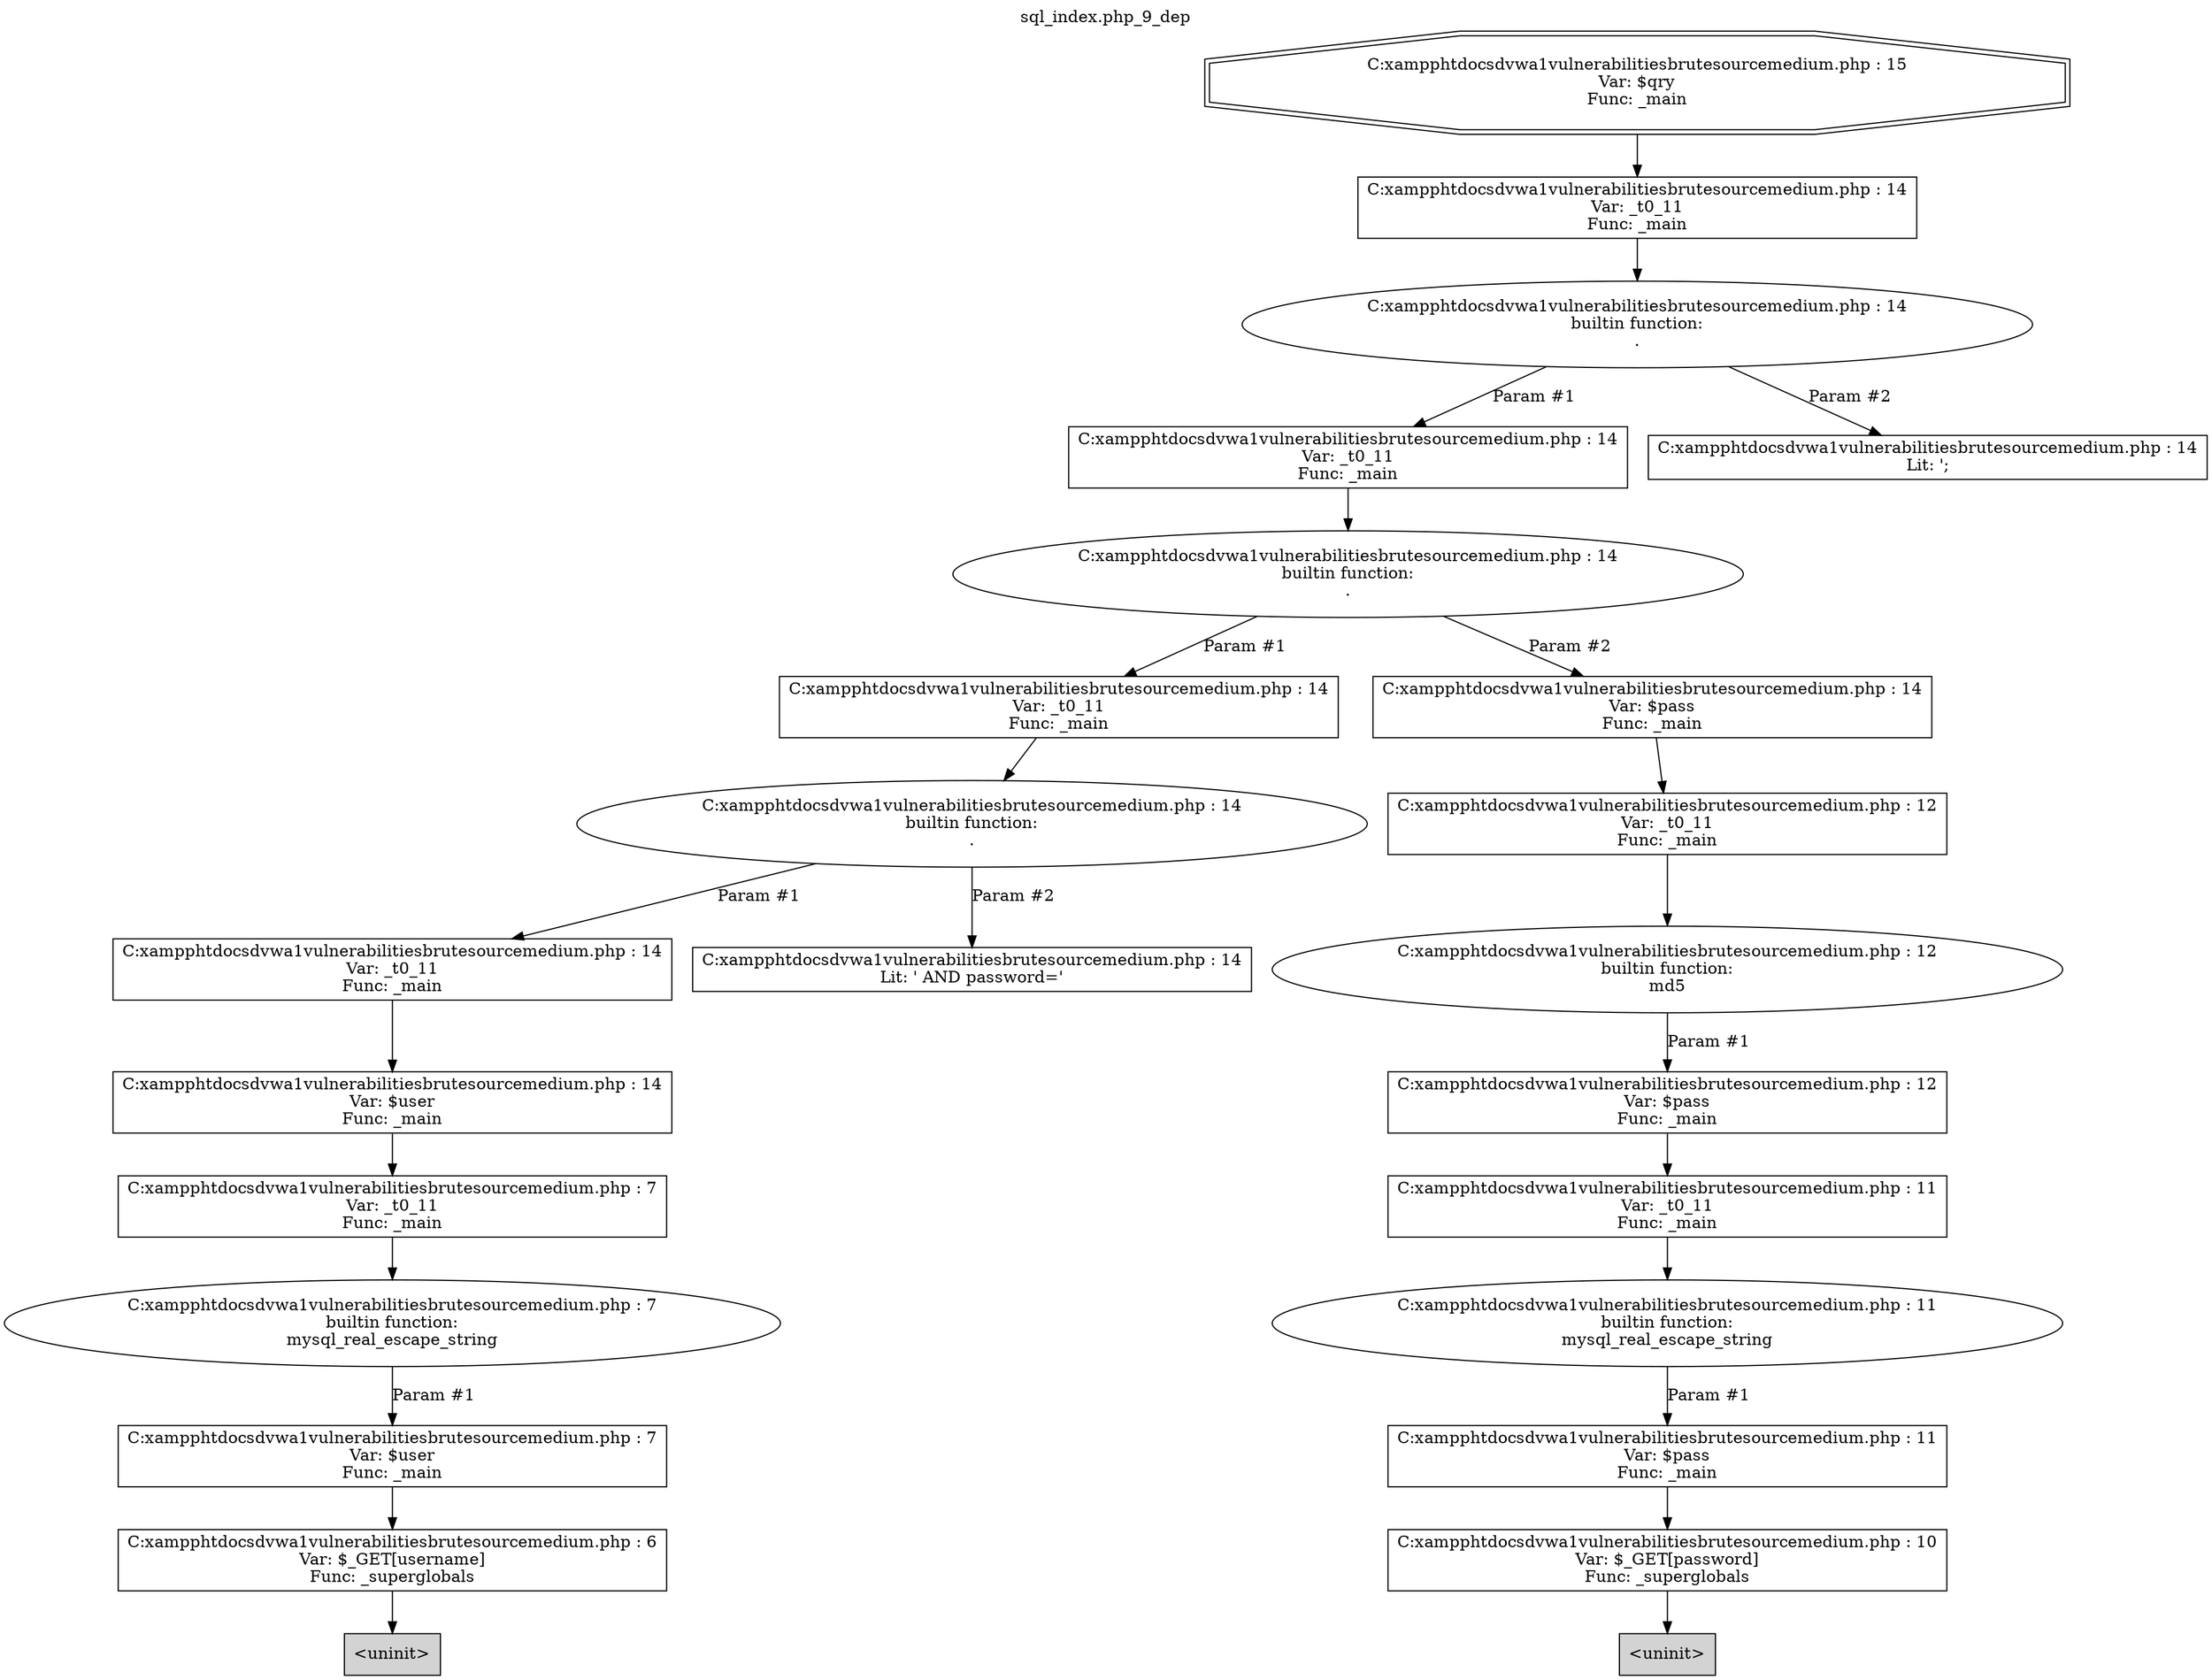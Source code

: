 digraph cfg {
  label="sql_index.php_9_dep";
  labelloc=t;
  n1 [shape=doubleoctagon, label="C:\xampp\htdocs\dvwa1\vulnerabilities\brute\source\medium.php : 15\nVar: $qry\nFunc: _main\n"];
  n2 [shape=box, label="C:\xampp\htdocs\dvwa1\vulnerabilities\brute\source\medium.php : 14\nVar: _t0_11\nFunc: _main\n"];
  n3 [shape=ellipse, label="C:\xampp\htdocs\dvwa1\vulnerabilities\brute\source\medium.php : 14\nbuiltin function:\n.\n"];
  n4 [shape=box, label="C:\xampp\htdocs\dvwa1\vulnerabilities\brute\source\medium.php : 14\nVar: _t0_11\nFunc: _main\n"];
  n5 [shape=ellipse, label="C:\xampp\htdocs\dvwa1\vulnerabilities\brute\source\medium.php : 14\nbuiltin function:\n.\n"];
  n6 [shape=box, label="C:\xampp\htdocs\dvwa1\vulnerabilities\brute\source\medium.php : 14\nVar: _t0_11\nFunc: _main\n"];
  n7 [shape=ellipse, label="C:\xampp\htdocs\dvwa1\vulnerabilities\brute\source\medium.php : 14\nbuiltin function:\n.\n"];
  n8 [shape=box, label="C:\xampp\htdocs\dvwa1\vulnerabilities\brute\source\medium.php : 14\nVar: _t0_11\nFunc: _main\n"];
  n9 [shape=box, label="C:\xampp\htdocs\dvwa1\vulnerabilities\brute\source\medium.php : 14\nVar: $user\nFunc: _main\n"];
  n10 [shape=box, label="C:\xampp\htdocs\dvwa1\vulnerabilities\brute\source\medium.php : 7\nVar: _t0_11\nFunc: _main\n"];
  n11 [shape=ellipse, label="C:\xampp\htdocs\dvwa1\vulnerabilities\brute\source\medium.php : 7\nbuiltin function:\nmysql_real_escape_string\n"];
  n12 [shape=box, label="C:\xampp\htdocs\dvwa1\vulnerabilities\brute\source\medium.php : 7\nVar: $user\nFunc: _main\n"];
  n13 [shape=box, label="C:\xampp\htdocs\dvwa1\vulnerabilities\brute\source\medium.php : 6\nVar: $_GET[username]\nFunc: _superglobals\n"];
  n14 [shape=box, label="<uninit>",style=filled];
  n15 [shape=box, label="C:\xampp\htdocs\dvwa1\vulnerabilities\brute\source\medium.php : 14\nLit: ' AND password='\n"];
  n16 [shape=box, label="C:\xampp\htdocs\dvwa1\vulnerabilities\brute\source\medium.php : 14\nVar: $pass\nFunc: _main\n"];
  n17 [shape=box, label="C:\xampp\htdocs\dvwa1\vulnerabilities\brute\source\medium.php : 12\nVar: _t0_11\nFunc: _main\n"];
  n18 [shape=ellipse, label="C:\xampp\htdocs\dvwa1\vulnerabilities\brute\source\medium.php : 12\nbuiltin function:\nmd5\n"];
  n19 [shape=box, label="C:\xampp\htdocs\dvwa1\vulnerabilities\brute\source\medium.php : 12\nVar: $pass\nFunc: _main\n"];
  n20 [shape=box, label="C:\xampp\htdocs\dvwa1\vulnerabilities\brute\source\medium.php : 11\nVar: _t0_11\nFunc: _main\n"];
  n21 [shape=ellipse, label="C:\xampp\htdocs\dvwa1\vulnerabilities\brute\source\medium.php : 11\nbuiltin function:\nmysql_real_escape_string\n"];
  n22 [shape=box, label="C:\xampp\htdocs\dvwa1\vulnerabilities\brute\source\medium.php : 11\nVar: $pass\nFunc: _main\n"];
  n23 [shape=box, label="C:\xampp\htdocs\dvwa1\vulnerabilities\brute\source\medium.php : 10\nVar: $_GET[password]\nFunc: _superglobals\n"];
  n24 [shape=box, label="<uninit>",style=filled];
  n25 [shape=box, label="C:\xampp\htdocs\dvwa1\vulnerabilities\brute\source\medium.php : 14\nLit: ';\n"];
  n2 -> n3;
  n4 -> n5;
  n6 -> n7;
  n10 -> n11;
  n13 -> n14;
  n12 -> n13;
  n11 -> n12[label="Param #1"];
  n9 -> n10;
  n8 -> n9;
  n7 -> n8[label="Param #1"];
  n7 -> n15[label="Param #2"];
  n5 -> n6[label="Param #1"];
  n5 -> n16[label="Param #2"];
  n17 -> n18;
  n20 -> n21;
  n23 -> n24;
  n22 -> n23;
  n21 -> n22[label="Param #1"];
  n19 -> n20;
  n18 -> n19[label="Param #1"];
  n16 -> n17;
  n3 -> n4[label="Param #1"];
  n3 -> n25[label="Param #2"];
  n1 -> n2;
}
